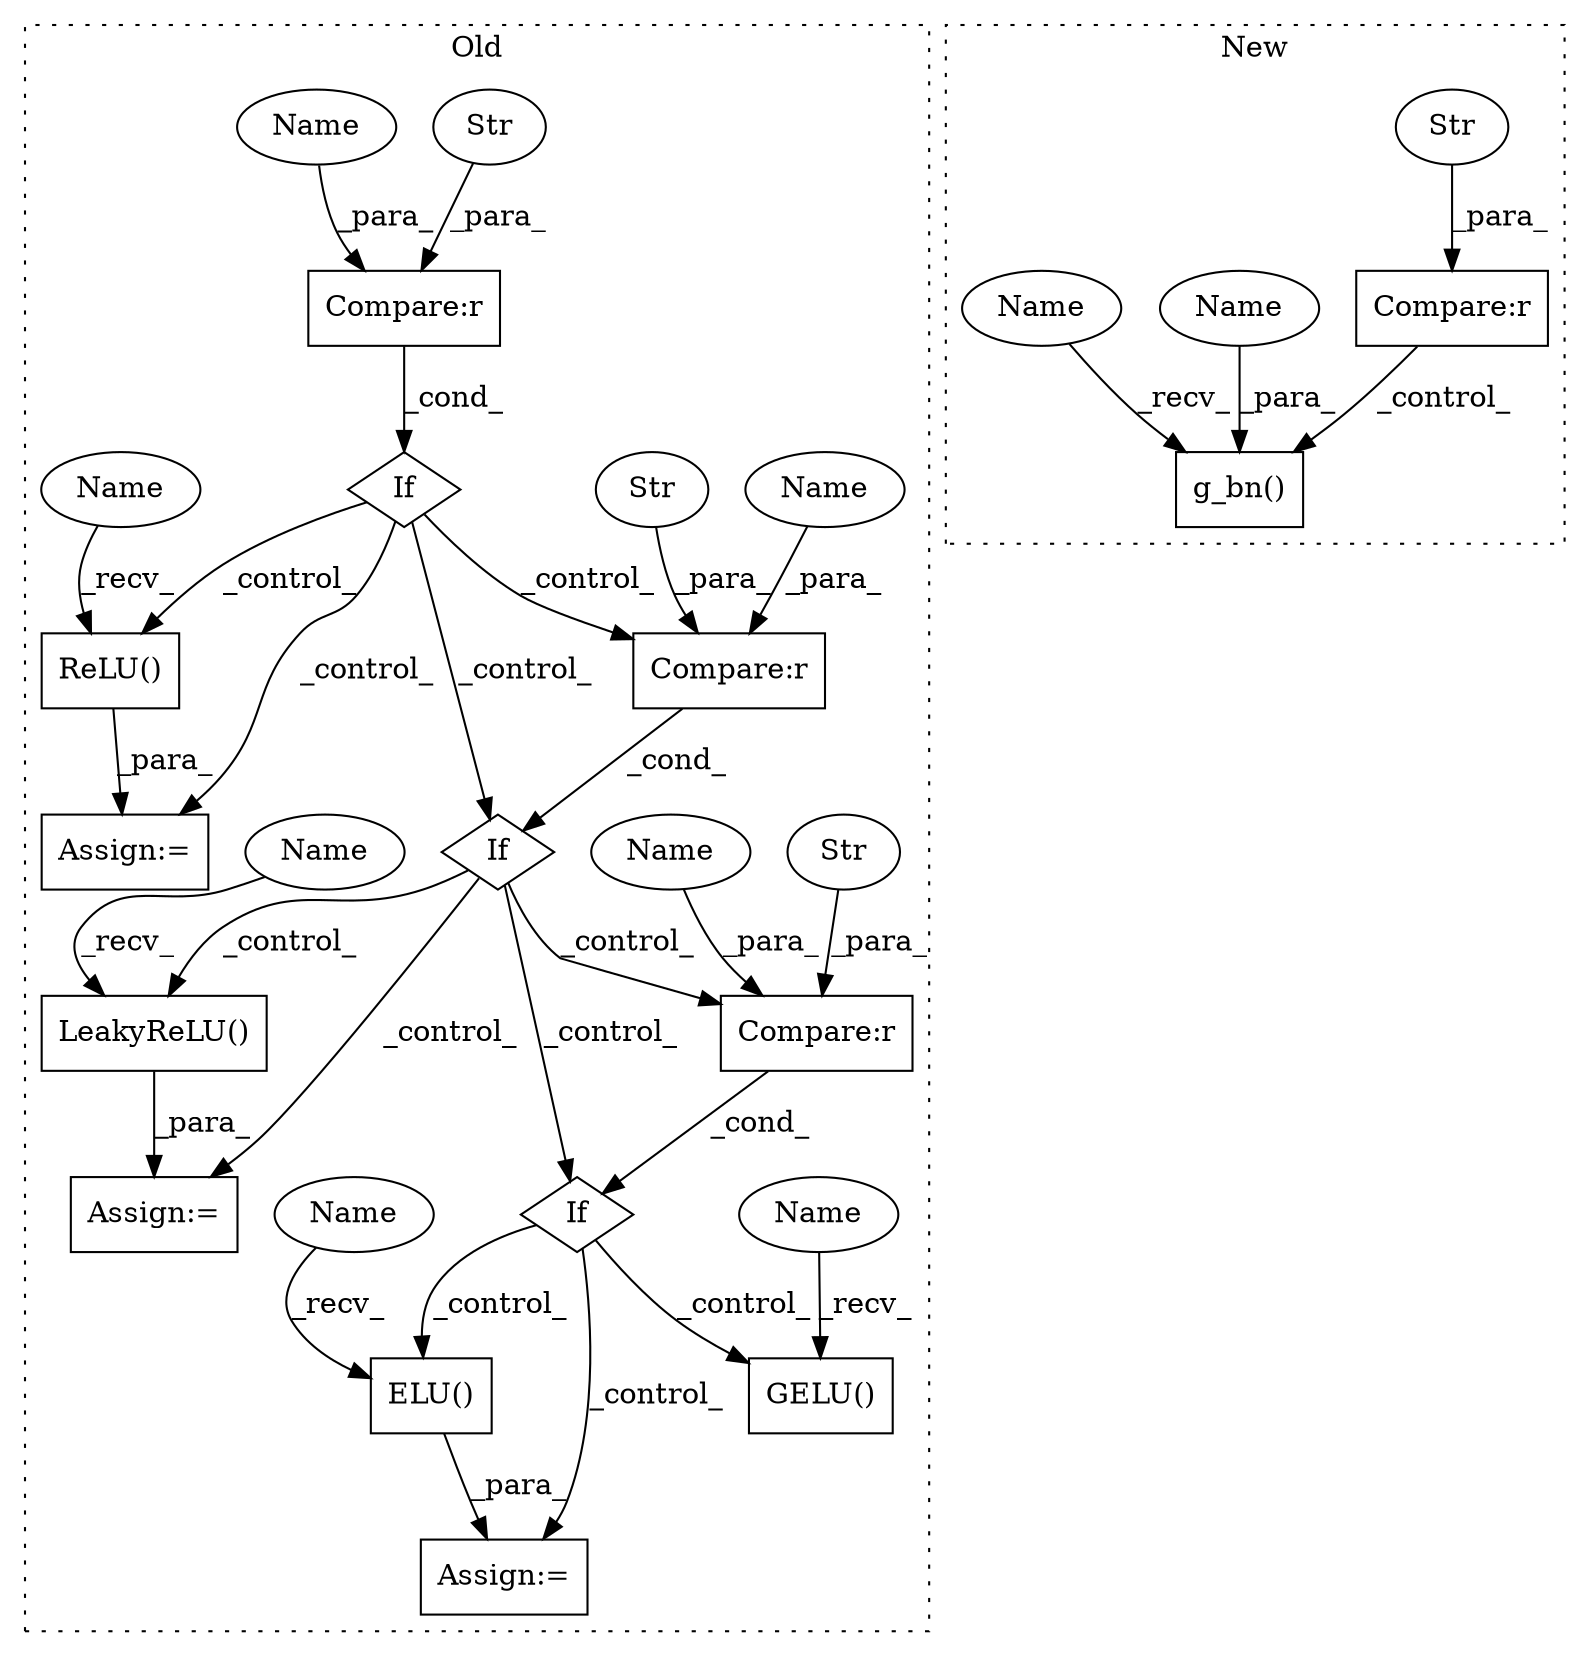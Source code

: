 digraph G {
subgraph cluster0 {
1 [label="ELU()" a="75" s="1474" l="31" shape="box"];
3 [label="If" a="96" s="1420,1442" l="0,14" shape="diamond"];
4 [label="LeakyReLU()" a="75" s="1360" l="46" shape="box"];
5 [label="GELU()" a="75" s="1574" l="9" shape="box"];
6 [label="If" a="96" s="1299,1328" l="0,14" shape="diamond"];
7 [label="Compare:r" a="40" s="1420" l="22" shape="box"];
8 [label="If" a="96" s="1206,1232" l="3,14" shape="diamond"];
10 [label="Str" a="66" s="1437" l="5" shape="ellipse"];
12 [label="Compare:r" a="40" s="1209" l="23" shape="box"];
13 [label="Str" a="66" s="1226" l="6" shape="ellipse"];
14 [label="Compare:r" a="40" s="1299" l="29" shape="box"];
15 [label="Str" a="66" s="1316" l="12" shape="ellipse"];
16 [label="Assign:=" a="68" s="1471" l="3" shape="box"];
17 [label="ReLU()" a="75" s="1264" l="21" shape="box"];
18 [label="Assign:=" a="68" s="1261" l="3" shape="box"];
19 [label="Assign:=" a="68" s="1357" l="3" shape="box"];
20 [label="Name" a="87" s="1360" l="2" shape="ellipse"];
21 [label="Name" a="87" s="1264" l="2" shape="ellipse"];
22 [label="Name" a="87" s="1474" l="2" shape="ellipse"];
23 [label="Name" a="87" s="1574" l="2" shape="ellipse"];
26 [label="Name" a="87" s="1420" l="13" shape="ellipse"];
27 [label="Name" a="87" s="1209" l="13" shape="ellipse"];
28 [label="Name" a="87" s="1299" l="13" shape="ellipse"];
label = "Old";
style="dotted";
}
subgraph cluster1 {
2 [label="g_bn()" a="75" s="715,760" l="13,1" shape="box"];
9 [label="Compare:r" a="40" s="534" l="19" shape="box"];
11 [label="Str" a="66" s="548" l="5" shape="ellipse"];
24 [label="Name" a="87" s="753" l="7" shape="ellipse"];
25 [label="Name" a="87" s="715" l="7" shape="ellipse"];
label = "New";
style="dotted";
}
1 -> 16 [label="_para_"];
3 -> 16 [label="_control_"];
3 -> 1 [label="_control_"];
3 -> 5 [label="_control_"];
4 -> 19 [label="_para_"];
6 -> 3 [label="_control_"];
6 -> 19 [label="_control_"];
6 -> 4 [label="_control_"];
6 -> 7 [label="_control_"];
7 -> 3 [label="_cond_"];
8 -> 6 [label="_control_"];
8 -> 18 [label="_control_"];
8 -> 14 [label="_control_"];
8 -> 17 [label="_control_"];
9 -> 2 [label="_control_"];
10 -> 7 [label="_para_"];
11 -> 9 [label="_para_"];
12 -> 8 [label="_cond_"];
13 -> 12 [label="_para_"];
14 -> 6 [label="_cond_"];
15 -> 14 [label="_para_"];
17 -> 18 [label="_para_"];
20 -> 4 [label="_recv_"];
21 -> 17 [label="_recv_"];
22 -> 1 [label="_recv_"];
23 -> 5 [label="_recv_"];
24 -> 2 [label="_para_"];
25 -> 2 [label="_recv_"];
26 -> 7 [label="_para_"];
27 -> 12 [label="_para_"];
28 -> 14 [label="_para_"];
}